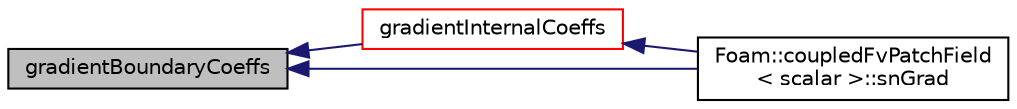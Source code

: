 digraph "gradientBoundaryCoeffs"
{
  bgcolor="transparent";
  edge [fontname="Helvetica",fontsize="10",labelfontname="Helvetica",labelfontsize="10"];
  node [fontname="Helvetica",fontsize="10",shape=record];
  rankdir="LR";
  Node1 [label="gradientBoundaryCoeffs",height=0.2,width=0.4,color="black", fillcolor="grey75", style="filled", fontcolor="black"];
  Node1 -> Node2 [dir="back",color="midnightblue",fontsize="10",style="solid",fontname="Helvetica"];
  Node2 [label="gradientInternalCoeffs",height=0.2,width=0.4,color="red",URL="$a00420.html#afab85eea79e3377f83b3c95c2e87b4e7",tooltip="Return the matrix diagonal coefficients corresponding to the. "];
  Node2 -> Node3 [dir="back",color="midnightblue",fontsize="10",style="solid",fontname="Helvetica"];
  Node3 [label="Foam::coupledFvPatchField\l\< scalar \>::snGrad",height=0.2,width=0.4,color="black",URL="$a00420.html#a8fad3499809abc76315bdd9b48584636",tooltip="Return patch-normal gradient. "];
  Node1 -> Node3 [dir="back",color="midnightblue",fontsize="10",style="solid",fontname="Helvetica"];
}
